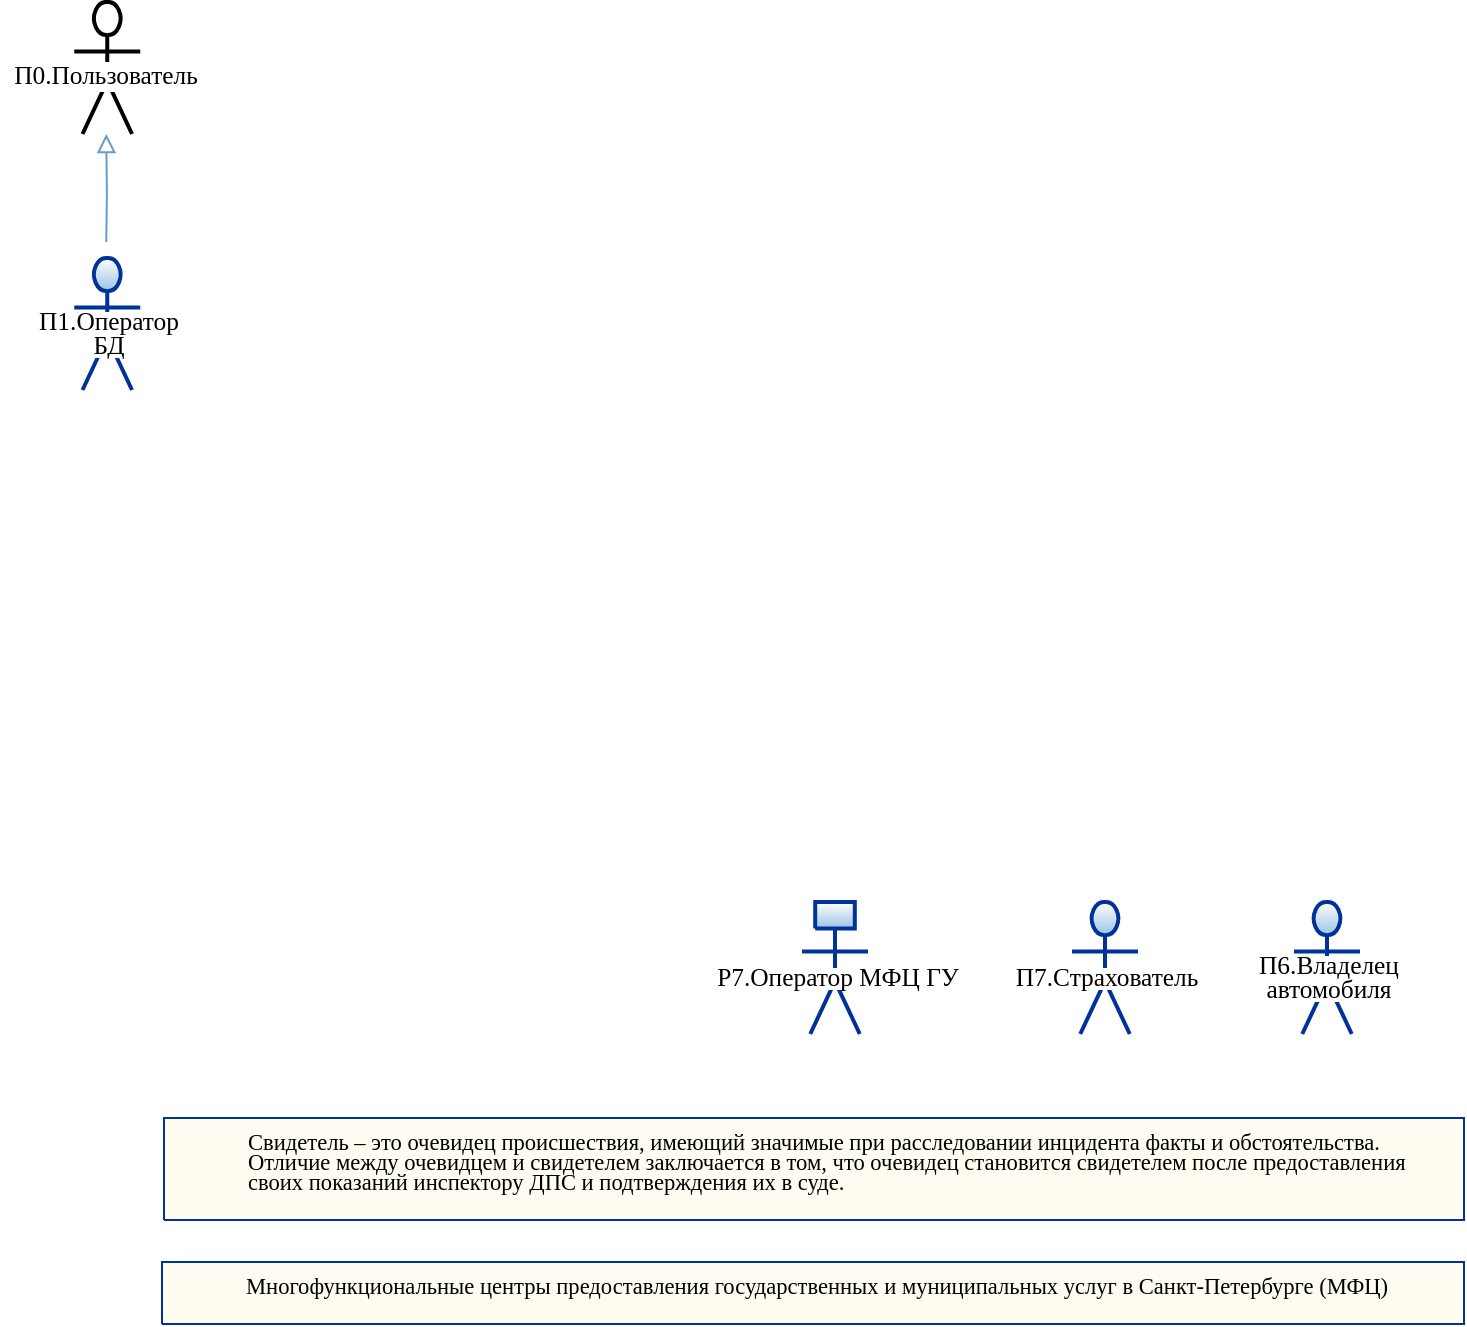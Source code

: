 <mxfile version="14.7.4" type="embed" pages="2"><diagram name="Роли" id="Роли"><mxGraphModel dx="793" dy="380" grid="1" gridSize="10" guides="1" tooltips="1" connect="1" arrows="1" fold="1" page="1" pageScale="1" pageWidth="827" pageHeight="1169" math="0" shadow="0"><root><mxCell id="0"/><mxCell id="1" value="Соединительная линия" parent="0"/><mxCell id="14" style="vsdxID=39;fillColor=#ffffff;gradientColor=none;shape=stencil(tZPdEoIgEIWfhksdhTHr2uo9mERlInFWSnv7oKUaKp2aqbv9+XY5coSwom94JwhNegN6LwZZmoawNaFUto0AaWxE2IawotIgatDHtsS844500UGf3IYR57LEjdDkjCnNrukWUQ472wKPpss4XyENHk9pnDEsvd/nszHio+wj0IYbqdugpzjUIrJHRZXitd+LrX4Qonsp/0yc/9i/qLPB48orqRQ6du9P+REqZHkcGKJkO+3dPJwm83Qow91dgN/GPxGymEGX+fziL/7OLzQEbjw5YYPnx2JL+NDY5gI=);strokeColor=#000000;strokeWidth=2;spacingTop=-3;spacingBottom=-3;spacingLeft=-3;spacingRight=-3;labelBackgroundColor=#FFFFFF;rounded=0;html=1;whiteSpace=wrap;" parent="1" vertex="1"><mxGeometry x="66.13" y="50" width="33" height="66" as="geometry"/></mxCell><mxCell id="15" value="&lt;div style=&quot;font-size: 1px&quot;&gt;&lt;p style=&quot;align:center;margin-left:0;margin-right:0;margin-top:0px;margin-bottom:0px;text-indent:0;valign:middle;direction:rtl;&quot;&gt;&lt;font style=&quot;font-size:12.7px;font-family:Tahoma;color:#000000;direction:ltr;letter-spacing:0px;line-height:120%;opacity:1&quot;&gt;П&lt;/font&gt;&lt;font style=&quot;font-size:12.7px;font-family:Tahoma;color:#000000;direction:ltr;letter-spacing:0px;line-height:120%;opacity:1&quot;&gt;0&lt;/font&gt;&lt;font style=&quot;font-size:12.7px;font-family:Tahoma;color:#000000;direction:ltr;letter-spacing:0px;line-height:120%;opacity:1&quot;&gt;.Пользователь&lt;br/&gt;&lt;/font&gt;&lt;/p&gt;&lt;/div&gt;" style="text;vsdxID=39;fillColor=none;gradientColor=none;strokeColor=none;strokeWidth=2;spacingTop=-3;spacingBottom=-3;spacingLeft=-3;spacingRight=-3;labelBackgroundColor=#FFFFFF;rounded=0;html=1;whiteSpace=wrap;verticalAlign=middle;align=center;;html=1;" parent="14" vertex="1"><mxGeometry x="-36.13" y="28.98" width="104.26" height="15.25" as="geometry"/></mxCell><mxCell id="18" style="vsdxID=43;fillColor=#ffffff;gradientColor=#9cc3e5;shape=stencil(tZPdEoIgEIWfhksdhTHr2uo9mERlInFWSnv7oKUaKp2aqbv9+XY5coSwom94JwhNegN6LwZZmoawNaFUto0AaWxE2IawotIgatDHtsS844500UGf3IYR57LEjdDkjCnNrukWUQ472wKPpss4XyENHk9pnDEsvd/nszHio+wj0IYbqdugpzjUIrJHRZXitd+LrX4Qonsp/0yc/9i/qLPB48orqRQ6du9P+REqZHkcGKJkO+3dPJwm83Qow91dgN/GPxGymEGX+fziL/7OLzQEbjw5YYPnx2JL+NDY5gI=);strokeColor=#003399;strokeWidth=2;spacingTop=-3;spacingBottom=-3;spacingLeft=-3;spacingRight=-3;labelBackgroundColor=#FFFFFF;rounded=0;html=1;whiteSpace=wrap;" parent="1" vertex="1"><mxGeometry x="66.13" y="178" width="33" height="66" as="geometry"/></mxCell><mxCell id="19" value="&lt;div style=&quot;font-size: 1px&quot;&gt;&lt;p style=&quot;margin-left: 0 ; margin-right: 0 ; margin-top: 0px ; margin-bottom: 0px ; text-indent: 0 ; direction: rtl&quot;&gt;&lt;font style=&quot;font-size: 12.7px ; font-family: &amp;#34;tahoma&amp;#34; ; color: #000000 ; direction: ltr ; letter-spacing: 0px ; line-height: 90% ; opacity: 1&quot;&gt;&lt;span style=&quot;font-size: 12.7px&quot;&gt;П1.Оператор БД&lt;/span&gt;&lt;br&gt;&lt;/font&gt;&lt;/p&gt;&lt;/div&gt;" style="text;vsdxID=43;fillColor=none;gradientColor=none;strokeColor=none;strokeWidth=2;spacingTop=-3;spacingBottom=-3;spacingLeft=-3;spacingRight=-3;labelBackgroundColor=#FFFFFF;rounded=0;html=1;whiteSpace=wrap;verticalAlign=middle;align=center;;html=1;" parent="18" vertex="1"><mxGeometry x="-14.87" y="26.57" width="64.95" height="22.87" as="geometry"/></mxCell><mxCell id="26" value="&lt;div style=&quot;font-size: 1px&quot;&gt;&lt;p style=&quot;align:left;margin-left:25;margin-right:0;margin-top:0px;margin-bottom:0px;text-indent:-25.4;valign:top;direction:ltr;&quot;&gt;&lt;ul style=&quot;margin: 0;list-style-type: disc&quot;&gt;&lt;font style=&quot;font-size:11.29px;font-family:Tahoma;color:#000000;direction:ltr;letter-spacing:0px;line-height:90%;opacity:1&quot;&gt;&lt;li&gt;Многофункциональные центры предоставления государственных и муниципальных услуг в Санкт-Петербурге (МФЦ)&lt;/font&gt;&lt;/li&gt;&lt;/ul&gt;&lt;/p&gt;&lt;/div&gt;" style="verticalAlign=top;align=left;vsdxID=53;fillColor=#fef7e2;gradientColor=none;fillOpacity=50;shape=stencil(nZBLDoAgDERP0z3SIyjew0SURgSD+Lu9kMZoXLhwN9O+tukAlrNpJg1SzDH4QW/URgNYgZTkjA4UkwJUgGXng+6DX1zLfmoymdXo17xh5zmRJ6Q42BWCfc2oJfdAr+Yv+AP9Cb7OJ3H/2JG1HNGz/84klThPVCc=);strokeColor=#003399;labelBackgroundColor=none;rounded=0;html=1;whiteSpace=wrap;" parent="1" vertex="1"><mxGeometry x="110" y="680" width="651" height="31" as="geometry"/></mxCell><mxCell id="27" style="vsdxID=57;fillColor=#ffffff;gradientColor=#9cc3e5;shape=stencil(nZLRDsIgDEW/pq+GleB8n/M/lowJEWFhOPXvheBUlozMvbX0tLnlFmg1iKbngGRw1lz4XbZOAD0CotSCW+l8BLQGWnXG8rM1N93GvG8CGaKrGcOER+xDElqQPJP0FFEl9Q962IxmSNxKpqgPvht2Uqn4QZ/60vrpTFru2LIA9g9ckDydyijwXZ3wqX2NkH3OiDI/OJXB1juc1ZC4MXPCB/Pb9E/xrmn9Ag==);strokeColor=#003399;strokeWidth=2;spacingTop=-3;spacingBottom=-3;spacingLeft=-3;spacingRight=-3;labelBackgroundColor=#FFFFFF;rounded=0;html=1;whiteSpace=wrap;" parent="1" vertex="1"><mxGeometry x="430" y="500" width="33" height="66" as="geometry"/></mxCell><mxCell id="28" value="&lt;div style=&quot;font-size: 1px&quot;&gt;&lt;p style=&quot;align:center;margin-left:0;margin-right:0;margin-top:0px;margin-bottom:0px;text-indent:0;valign:middle;direction:rtl;&quot;&gt;&lt;font style=&quot;font-size:12.7px;font-family:Tahoma;color:#000000;direction:ltr;letter-spacing:0px;line-height:90%;opacity:1&quot;&gt;Р7.Оператор МФЦ ГУ&lt;br/&gt;&lt;/font&gt;&lt;/p&gt;&lt;/div&gt;" style="text;vsdxID=57;fillColor=none;gradientColor=none;strokeColor=none;strokeWidth=2;spacingTop=-3;spacingBottom=-3;spacingLeft=-3;spacingRight=-3;labelBackgroundColor=#FFFFFF;rounded=0;html=1;whiteSpace=wrap;verticalAlign=middle;align=center;;html=1;" parent="27" vertex="1"><mxGeometry x="-46.29" y="32.28" width="127.79" height="11.44" as="geometry"/></mxCell><mxCell id="29" value="&lt;div style=&quot;font-size: 1px&quot;&gt;&lt;p style=&quot;align:left;margin-left:25;margin-right:0;margin-top:0px;margin-bottom:0px;text-indent:-25.4;valign:top;direction:ltr;&quot;&gt;&lt;ul style=&quot;margin: 0;list-style-type: disc&quot;&gt;&lt;font style=&quot;font-size:11.29px;font-family:Tahoma;color:#000000;direction:ltr;letter-spacing:0px;line-height:90%;opacity:1&quot;&gt;&lt;li&gt;Свидетель – это очевидец происшествия, имеющий значимые при расследовании инцидента факты и обстоятельства. Отличие между очевидцем и свидетелем заключается в том, что очевидец становится свидетелем после предоставления своих показаний инспектору ДПС и подтверждения их в суде.&lt;/font&gt;&lt;/li&gt;&lt;/ul&gt;&lt;/p&gt;&lt;/div&gt;" style="verticalAlign=top;align=left;vsdxID=59;fillColor=#fef7e2;gradientColor=none;fillOpacity=50;shape=stencil(nZBLDoAgDERP0z3SIyjew0SURgSD+Lu9kMZoXLhwN9O+tukAlrNpJg1SzDH4QW/URgNYgZTkjA4UkwJUgGXng+6DX1zLfmoymdXo17xh5zmRJ6Q42BWCfc2oJfdAr+Yv+AP9Cb7OJ3H/2JG1HNGz/84klThPVCc=);strokeColor=#003399;labelBackgroundColor=none;rounded=0;html=1;whiteSpace=wrap;" parent="1" vertex="1"><mxGeometry x="111" y="608" width="650" height="51" as="geometry"/></mxCell><mxCell id="34" style="vsdxID=64;fillColor=#ffffff;gradientColor=#9cc3e5;shape=stencil(tZPdEoIgEIWfhksdhTHr2uo9mERlInFWSnv7oKUaKp2aqbv9+XY5coSwom94JwhNegN6LwZZmoawNaFUto0AaWxE2IawotIgatDHtsS844500UGf3IYR57LEjdDkjCnNrukWUQ472wKPpss4XyENHk9pnDEsvd/nszHio+wj0IYbqdugpzjUIrJHRZXitd+LrX4Qonsp/0yc/9i/qLPB48orqRQ6du9P+REqZHkcGKJkO+3dPJwm83Qow91dgN/GPxGymEGX+fziL/7OLzQEbjw5YYPnx2JL+NDY5gI=);strokeColor=#003399;strokeWidth=2;spacingTop=-3;spacingBottom=-3;spacingLeft=-3;spacingRight=-3;labelBackgroundColor=#FFFFFF;rounded=0;html=1;whiteSpace=wrap;" parent="1" vertex="1"><mxGeometry x="565" y="500" width="33" height="66" as="geometry"/></mxCell><mxCell id="35" value="&lt;div style=&quot;font-size: 1px&quot;&gt;&lt;p style=&quot;align:center;margin-left:0;margin-right:0;margin-top:0px;margin-bottom:0px;text-indent:0;valign:middle;direction:rtl;&quot;&gt;&lt;font style=&quot;font-size:12.7px;font-family:Tahoma;color:#000000;direction:ltr;letter-spacing:0px;line-height:90%;opacity:1&quot;&gt;П7.Страхователь&lt;br/&gt;&lt;/font&gt;&lt;/p&gt;&lt;/div&gt;" style="text;vsdxID=64;fillColor=none;gradientColor=none;strokeColor=none;strokeWidth=2;spacingTop=-3;spacingBottom=-3;spacingLeft=-3;spacingRight=-3;labelBackgroundColor=#FFFFFF;rounded=0;html=1;whiteSpace=wrap;verticalAlign=middle;align=center;;html=1;" parent="34" vertex="1"><mxGeometry x="-33.94" y="32.28" width="103.1" height="11.44" as="geometry"/></mxCell><mxCell id="36" style="vsdxID=71;fillColor=#ffffff;gradientColor=#9cc3e5;shape=stencil(tZPdEoIgEIWfhksdhTHr2uo9mERlInFWSnv7oKUaKp2aqbv9+XY5coSwom94JwhNegN6LwZZmoawNaFUto0AaWxE2IawotIgatDHtsS844500UGf3IYR57LEjdDkjCnNrukWUQ472wKPpss4XyENHk9pnDEsvd/nszHio+wj0IYbqdugpzjUIrJHRZXitd+LrX4Qonsp/0yc/9i/qLPB48orqRQ6du9P+REqZHkcGKJkO+3dPJwm83Qow91dgN/GPxGymEGX+fziL/7OLzQEbjw5YYPnx2JL+NDY5gI=);strokeColor=#003399;strokeWidth=2;spacingTop=-3;spacingBottom=-3;spacingLeft=-3;spacingRight=-3;labelBackgroundColor=#FFFFFF;rounded=0;html=1;whiteSpace=wrap;" parent="1" vertex="1"><mxGeometry x="676" y="500" width="33" height="66" as="geometry"/></mxCell><mxCell id="37" value="&lt;div style=&quot;font-size: 1px&quot;&gt;&lt;p style=&quot;align:center;margin-left:0;margin-right:0;margin-top:0px;margin-bottom:0px;text-indent:0;valign:middle;direction:rtl;&quot;&gt;&lt;font style=&quot;font-size:12.7px;font-family:Tahoma;color:#000000;direction:ltr;letter-spacing:0px;line-height:90%;opacity:1&quot;&gt;П6.Владелец&lt;br/&gt;автомобиля&lt;br/&gt;&lt;/font&gt;&lt;/p&gt;&lt;/div&gt;" style="text;vsdxID=71;fillColor=none;gradientColor=none;strokeColor=none;strokeWidth=2;spacingTop=-3;spacingBottom=-3;spacingLeft=-3;spacingRight=-3;labelBackgroundColor=#FFFFFF;rounded=0;html=1;whiteSpace=wrap;verticalAlign=middle;align=center;;html=1;" parent="36" vertex="1"><mxGeometry x="-22.04" y="26.57" width="79.3" height="22.87" as="geometry"/></mxCell><mxCell id="53" value="&lt;div style=&quot;font-size: 1px&quot;&gt;&lt;p style=&quot;align:left;margin-left:0;margin-right:0;margin-top:0px;margin-bottom:0px;text-indent:0;valign:middle;direction:ltr;&quot;&gt;&lt;/p&gt;&lt;/div&gt;" style="vsdxID=46;edgeStyle=none;startArrow=none;endFill=0;endArrow=block;startSize=5;endSize=7;strokeColor=#6b9bc7;spacingTop=0;spacingBottom=0;spacingLeft=0;spacingRight=0;verticalAlign=middle;html=1;labelBackgroundColor=#FFFFFF;rounded=0;align=left;exitX=0.485;exitY=-0.121;exitDx=0;exitDy=0;exitPerimeter=0;entryX=0.485;entryY=1;entryDx=0;entryDy=0;entryPerimeter=0;" parent="1" source="18" target="14" edge="1"><mxGeometry relative="1" as="geometry"><mxPoint x="-1" as="offset"/><Array as="points"><mxPoint x="82.44" y="146.4"/></Array></mxGeometry></mxCell></root></mxGraphModel></diagram><diagram name="МИ ГЗПН" id="МИ_ГЗН"><mxGraphModel dx="793" dy="380" grid="1" gridSize="10" guides="1" tooltips="1" connect="1" arrows="1" fold="1" page="1" pageScale="1" pageWidth="827" pageHeight="1169" math="0" shadow="0"><root><mxCell id="0"/><mxCell id="1" value="Соединительная линия" parent="0"/><mxCell id="2" value="&lt;div style=&quot;font-size: 1px&quot;&gt;&lt;p style=&quot;align:left;margin-left:0;margin-right:0;margin-top:0px;margin-bottom:0px;text-indent:0;valign:top;direction:ltr;&quot;&gt;&lt;/p&gt;&lt;/div&gt;" style="verticalAlign=top;align=left;vsdxID=1;fillColor=#fef7e2;gradientColor=none;fillOpacity=50;shape=stencil(nZFLDsIwDERP4y0KyQKxLuUCnCAihliEpEpL+ZyetANS6YJFs7JnXmxpTKZqvW2YtGq7nC58F9d5MjvSWqLnLF2pyNRkqlPKfM7pFh36xhZSq1Fhhz/rgdbK5uNBXgxts9r+PjAYck39sPwBVMF6foYp9HugQeIE/ZqL4D/oQnC2vhRjPAhOQkC6U38eZ5FwClO/AQ==);strokeColor=#003399;labelBackgroundColor=none;rounded=1;html=1;whiteSpace=wrap;" parent="1" vertex="1"><mxGeometry x="133" y="48" width="590" height="532" as="geometry"/></mxCell><mxCell id="3" value="&lt;div style=&quot;font-size: 1px&quot;&gt;&lt;p style=&quot;align:center;margin-left:0;margin-right:0;margin-top:0px;margin-bottom:0px;text-indent:0;valign:middle;direction:ltr;&quot;&gt;&lt;font style=&quot;font-size:11.29px;font-family:Tahoma;color:#000000;direction:ltr;letter-spacing:0px;line-height:80%;opacity:1&quot;&gt;ВИ.1.01.Сформировать набор автомобильных номеров для читалки согласно заданному шаблону &lt;br/&gt;&lt;/font&gt;&lt;/p&gt;&lt;/div&gt;" style="verticalAlign=middle;align=center;vsdxID=2;fillColor=#f4f8fa;gradientColor=#c0cee2;shape=stencil(vVHLDsIgEPwajiQI6RfU+h8bu22JCGRB2/69kG1iazx58DazM/vIjjBtmiCi0CplCjecbZ8nYc5Ca+snJJsLEqYTph0C4Ujh4XvmEaqzont41gkL96naodXKrGF6YSfQtUi0OXXDVlqPfJNP6usotUhYbJIUMmQb/GGrAxpRljVycDBuc1hKM2LclX8/7H9nFfB+82Cd45T2+mcspcSRmu4F);strokeColor=#003399;spacingTop=4;spacingBottom=-1;labelBackgroundColor=none;rounded=0;html=1;whiteSpace=wrap;" parent="1" vertex="1"><mxGeometry x="148" y="94" width="140" height="74" as="geometry"/></mxCell><mxCell id="4" value="&lt;div style=&quot;font-size: 1px&quot;&gt;&lt;p style=&quot;align:center;margin-left:0;margin-right:0;margin-top:0px;margin-bottom:0px;text-indent:0;valign:middle;direction:ltr;&quot;&gt;&lt;font style=&quot;font-size:11.29px;font-family:Tahoma;color:#000000;direction:ltr;letter-spacing:0px;line-height:80%;opacity:1&quot;&gt;ВИ.1.02.Сформировать набор вариантов прочтения заданного набора номеров&lt;br/&gt;&lt;/font&gt;&lt;/p&gt;&lt;/div&gt;" style="verticalAlign=middle;align=center;vsdxID=3;fillColor=#f4f8fa;gradientColor=#c0cee2;shape=stencil(vVHLDsIgEPwajiQI6RfU+h8bu22JCGRB2/69kG1iazx58DazM/vIjjBtmiCi0CplCjecbZ8nYc5Ca+snJJsLEqYTph0C4Ujh4XvmEaqzont41gkL96naodXKrGF6YSfQtUi0OXXDVlqPfJNP6usotUhYbJIUMmQb/GGrAxpRljVycDBuc1hKM2LclX8/7H9nFfB+82Cd45T2+mcspcSRmu4F);strokeColor=#003399;spacingTop=1;spacingBottom=-1;labelBackgroundColor=none;rounded=0;html=1;whiteSpace=wrap;" parent="1" vertex="1"><mxGeometry x="347" y="294" width="140" height="74" as="geometry"/></mxCell><mxCell id="5" style="vsdxID=6;fillColor=#ffffff;gradientColor=#9cc3e5;shape=stencil(tZPdEoIgEIWfhksdhTHr2uo9mERlInFWSnv7oKUaKp2aqbv9+XY5coSwom94JwhNegN6LwZZmoawNaFUto0AaWxE2IawotIgatDHtsS844500UGf3IYR57LEjdDkjCnNrukWUQ472wKPpss4XyENHk9pnDEsvd/nszHio+wj0IYbqdugpzjUIrJHRZXitd+LrX4Qonsp/0yc/9i/qLPB48orqRQ6du9P+REqZHkcGKJkO+3dPJwm83Qow91dgN/GPxGymEGX+fziL/7OLzQEbjw5YYPnx2JL+NDY5gI=);strokeColor=#003399;strokeWidth=2;spacingTop=-3;spacingBottom=-3;spacingLeft=-3;spacingRight=-3;labelBackgroundColor=#FFFFFF;rounded=0;html=1;whiteSpace=wrap;" parent="1" vertex="1"><mxGeometry x="59" y="288" width="33" height="66" as="geometry"/></mxCell><mxCell id="6" value="&lt;div style=&quot;font-size: 1px&quot;&gt;&lt;p style=&quot;align:center;margin-left:0;margin-right:0;margin-top:0px;margin-bottom:0px;text-indent:0;valign:middle;direction:rtl;&quot;&gt;&lt;font style=&quot;font-size:12.7px;font-family:Tahoma;color:#000000;direction:ltr;letter-spacing:0px;line-height:90%;opacity:1&quot;&gt;П1.Оператор БД&lt;br/&gt;&lt;/font&gt;&lt;/p&gt;&lt;/div&gt;" style="text;vsdxID=6;fillColor=none;gradientColor=none;strokeColor=none;strokeWidth=2;spacingTop=-3;spacingBottom=-3;spacingLeft=-3;spacingRight=-3;labelBackgroundColor=#FFFFFF;rounded=0;html=1;whiteSpace=wrap;verticalAlign=middle;align=center;;html=1;" parent="5" vertex="1"><mxGeometry x="-32.3" y="32.28" width="99.82" height="11.44" as="geometry"/></mxCell><mxCell id="7" value="&lt;div style=&quot;font-size: 1px&quot;&gt;&lt;p style=&quot;align:center;margin-left:0;margin-right:0;margin-top:0px;margin-bottom:0px;text-indent:0;valign:middle;direction:ltr;&quot;&gt;&lt;font style=&quot;font-size:15.52px;font-family:Tahoma;color:#000000;direction:ltr;letter-spacing:0px;line-height:90%;opacity:1&quot;&gt;&lt;b&gt;Генератор записей прочтения номеров&lt;/b&gt;&lt;/font&gt;&lt;font style=&quot;font-size:15.52px;font-family:Tahoma;color:#000000;direction:ltr;letter-spacing:0px;line-height:90%;opacity:1&quot;&gt;&lt;br/&gt;&lt;/font&gt;&lt;/p&gt;&lt;/div&gt;" style="verticalAlign=middle;align=center;vsdxID=7;fillColor=none;gradientColor=none;shape=stencil(nZBLDoAgDERP0z3SIyjew0SURgSD+Lu9kMZoXLhwN9O+tukAlrNpJg1SzDH4QW/URgNYgZTkjA4UkwJUgGXng+6DX1zLfmoymdXo17xh5zmRJ6Q42BWCfc2oJfdAr+Yv+AP9Cb7OJ3H/2JG1HNGz/84klThPVCc=);strokeColor=none;labelBackgroundColor=none;rounded=0;html=1;whiteSpace=wrap;" parent="1" vertex="1"><mxGeometry x="133" y="63" width="590" height="24" as="geometry"/></mxCell><mxCell id="8" value="&lt;div style=&quot;font-size: 1px&quot;&gt;&lt;p style=&quot;align:center;margin-left:0;margin-right:0;margin-top:0px;margin-bottom:0px;text-indent:0;valign:middle;direction:ltr;&quot;&gt;&lt;font style=&quot;font-size:10.58px;font-family:Tahoma;color:#000000;direction:ltr;letter-spacing:0px;line-height:80%;opacity:1&quot;&gt;ВИ.1.02.01.Сформировать набор вариантов прочтения заданного набора российских номеров&lt;br/&gt;&lt;/font&gt;&lt;/p&gt;&lt;/div&gt;" style="verticalAlign=middle;align=center;vsdxID=8;fillColor=#f4f8fa;gradientColor=#c0cee2;shape=stencil(vVHLDsIgEPwajiQI6RfU+h8bu22JCGRB2/69kG1iazx58DazM/vIjjBtmiCi0CplCjecbZ8nYc5Ca+snJJsLEqYTph0C4Ujh4XvmEaqzont41gkL96naodXKrGF6YSfQtUi0OXXDVlqPfJNP6usotUhYbJIUMmQb/GGrAxpRljVycDBuc1hKM2LclX8/7H9nFfB+82Cd45T2+mcspcSRmu4F);strokeColor=#003399;spacingTop=4;spacingBottom=-1;labelBackgroundColor=none;rounded=0;html=1;whiteSpace=wrap;" parent="1" vertex="1"><mxGeometry x="149" y="174" width="140" height="74" as="geometry"/></mxCell><mxCell id="9" value="&lt;div style=&quot;font-size: 1px&quot;&gt;&lt;p style=&quot;align:center;margin-left:0;margin-right:0;margin-top:0px;margin-bottom:0px;text-indent:0;valign:middle;direction:ltr;&quot;&gt;&lt;font style=&quot;font-size:10.58px;font-family:Tahoma;color:#000000;direction:ltr;letter-spacing:0px;line-height:80%;opacity:1&quot;&gt;ВИ.1.02.0&lt;/font&gt;&lt;font style=&quot;font-size:10.58px;font-family:Tahoma;color:#000000;direction:ltr;letter-spacing:0px;line-height:80%;opacity:1&quot;&gt;2&lt;/font&gt;&lt;font style=&quot;font-size:10.58px;font-family:Tahoma;color:#000000;direction:ltr;letter-spacing:0px;line-height:80%;opacity:1&quot;&gt;.Сформировать набор вариантов прочтения заданного набора латвийских номеров&lt;br/&gt;&lt;/font&gt;&lt;/p&gt;&lt;/div&gt;" style="verticalAlign=middle;align=center;vsdxID=9;fillColor=#f4f8fa;gradientColor=#c0cee2;shape=stencil(vVHLDsIgEPwajiQI6RfU+h8bu22JCGRB2/69kG1iazx58DazM/vIjjBtmiCi0CplCjecbZ8nYc5Ca+snJJsLEqYTph0C4Ujh4XvmEaqzont41gkL96naodXKrGF6YSfQtUi0OXXDVlqPfJNP6usotUhYbJIUMmQb/GGrAxpRljVycDBuc1hKM2LclX8/7H9nFfB+82Cd45T2+mcspcSRmu4F);strokeColor=#003399;spacingTop=4;spacingBottom=-1;labelBackgroundColor=none;rounded=0;html=1;whiteSpace=wrap;" parent="1" vertex="1"><mxGeometry x="149" y="254" width="140" height="74" as="geometry"/></mxCell><mxCell id="10" value="&lt;div style=&quot;font-size: 1px&quot;&gt;&lt;p style=&quot;align:center;margin-left:0;margin-right:0;margin-top:0px;margin-bottom:0px;text-indent:0;valign:middle;direction:ltr;&quot;&gt;&lt;font style=&quot;font-size:10.58px;font-family:Tahoma;color:#000000;direction:ltr;letter-spacing:0px;line-height:80%;opacity:1&quot;&gt;ВИ.1.02.0&lt;/font&gt;&lt;font style=&quot;font-size:10.58px;font-family:Tahoma;color:#000000;direction:ltr;letter-spacing:0px;line-height:80%;opacity:1&quot;&gt;3&lt;/font&gt;&lt;font style=&quot;font-size:10.58px;font-family:Tahoma;color:#000000;direction:ltr;letter-spacing:0px;line-height:80%;opacity:1&quot;&gt;.Сформировать набор вариантов прочтения заданного набора литовских номеров&lt;br/&gt;&lt;/font&gt;&lt;/p&gt;&lt;/div&gt;" style="verticalAlign=middle;align=center;vsdxID=10;fillColor=#f4f8fa;gradientColor=#c0cee2;shape=stencil(vVHLDsIgEPwajiQI6RfU+h8bu22JCGRB2/69kG1iazx58DazM/vIjjBtmiCi0CplCjecbZ8nYc5Ca+snJJsLEqYTph0C4Ujh4XvmEaqzont41gkL96naodXKrGF6YSfQtUi0OXXDVlqPfJNP6usotUhYbJIUMmQb/GGrAxpRljVycDBuc1hKM2LclX8/7H9nFfB+82Cd45T2+mcspcSRmu4F);strokeColor=#003399;spacingTop=4;spacingBottom=-1;labelBackgroundColor=none;rounded=0;html=1;whiteSpace=wrap;" parent="1" vertex="1"><mxGeometry x="149" y="334" width="140" height="74" as="geometry"/></mxCell><mxCell id="11" value="&lt;div style=&quot;font-size: 1px&quot;&gt;&lt;p style=&quot;align:center;margin-left:0;margin-right:0;margin-top:0px;margin-bottom:0px;text-indent:0;valign:middle;direction:ltr;&quot;&gt;&lt;font style=&quot;font-size:10.58px;font-family:Tahoma;color:#000000;direction:ltr;letter-spacing:0px;line-height:80%;opacity:1&quot;&gt;ВИ.1.02.0&lt;/font&gt;&lt;font style=&quot;font-size:10.58px;font-family:Tahoma;color:#000000;direction:ltr;letter-spacing:0px;line-height:80%;opacity:1&quot;&gt;4&lt;/font&gt;&lt;font style=&quot;font-size:10.58px;font-family:Tahoma;color:#000000;direction:ltr;letter-spacing:0px;line-height:80%;opacity:1&quot;&gt;.Сформировать набор вариантов прочтения заданного набора эстонских номеров&lt;br/&gt;&lt;/font&gt;&lt;/p&gt;&lt;/div&gt;" style="verticalAlign=middle;align=center;vsdxID=11;fillColor=#f4f8fa;gradientColor=#c0cee2;shape=stencil(vVHLDsIgEPwajiQI6RfU+h8bu22JCGRB2/69kG1iazx58DazM/vIjjBtmiCi0CplCjecbZ8nYc5Ca+snJJsLEqYTph0C4Ujh4XvmEaqzont41gkL96naodXKrGF6YSfQtUi0OXXDVlqPfJNP6usotUhYbJIUMmQb/GGrAxpRljVycDBuc1hKM2LclX8/7H9nFfB+82Cd45T2+mcspcSRmu4F);strokeColor=#003399;spacingTop=4;spacingBottom=-1;labelBackgroundColor=none;rounded=0;html=1;whiteSpace=wrap;" parent="1" vertex="1"><mxGeometry x="149" y="414" width="140" height="74" as="geometry"/></mxCell><mxCell id="12" value="&lt;div style=&quot;font-size: 1px&quot;&gt;&lt;p style=&quot;align:center;margin-left:0;margin-right:0;margin-top:0px;margin-bottom:0px;text-indent:0;valign:middle;direction:ltr;&quot;&gt;&lt;font style=&quot;font-size:10.58px;font-family:Tahoma;color:#000000;direction:ltr;letter-spacing:0px;line-height:80%;opacity:1&quot;&gt;ВИ.1.02.0&lt;/font&gt;&lt;font style=&quot;font-size:10.58px;font-family:Tahoma;color:#000000;direction:ltr;letter-spacing:0px;line-height:80%;opacity:1&quot;&gt;5&lt;/font&gt;&lt;font style=&quot;font-size:10.58px;font-family:Tahoma;color:#000000;direction:ltr;letter-spacing:0px;line-height:80%;opacity:1&quot;&gt;.Сформировать набор вариантов прочтения заданного набора финских&lt;br/&gt;номеров&lt;br/&gt;&lt;/font&gt;&lt;/p&gt;&lt;/div&gt;" style="verticalAlign=middle;align=center;vsdxID=12;fillColor=#f4f8fa;gradientColor=#c0cee2;shape=stencil(vVHLDsIgEPwajiQI6RfU+h8bu22JCGRB2/69kG1iazx58DazM/vIjjBtmiCi0CplCjecbZ8nYc5Ca+snJJsLEqYTph0C4Ujh4XvmEaqzont41gkL96naodXKrGF6YSfQtUi0OXXDVlqPfJNP6usotUhYbJIUMmQb/GGrAxpRljVycDBuc1hKM2LclX8/7H9nFfB+82Cd45T2+mcspcSRmu4F);strokeColor=#003399;spacingTop=4;spacingBottom=-1;labelBackgroundColor=none;rounded=0;html=1;whiteSpace=wrap;" parent="1" vertex="1"><mxGeometry x="149" y="494" width="140" height="74" as="geometry"/></mxCell><mxCell id="13" value="&lt;div style=&quot;font-size: 1px&quot;&gt;&lt;p style=&quot;align:center;margin-left:0;margin-right:0;margin-top:0px;margin-bottom:0px;text-indent:0;valign:middle;direction:ltr;&quot;&gt;&lt;font style=&quot;font-size:10.58px;font-family:Tahoma;color:#000000;direction:ltr;letter-spacing:0px;line-height:80%;opacity:1&quot;&gt;ВИ.1.02.06.Варианты прочтения формировать на основании заданного справочника символов&lt;br/&gt;&lt;/font&gt;&lt;/p&gt;&lt;/div&gt;" style="verticalAlign=middle;align=center;vsdxID=23;fillColor=#f4f8fa;gradientColor=#c0cee2;shape=stencil(vVHLDsIgEPwajiQI6RfU+h8bu22JCGRB2/69kG1iazx58DazM/vIjjBtmiCi0CplCjecbZ8nYc5Ca+snJJsLEqYTph0C4Ujh4XvmEaqzont41gkL96naodXKrGF6YSfQtUi0OXXDVlqPfJNP6usotUhYbJIUMmQb/GGrAxpRljVycDBuc1hKM2LclX8/7H9nFfB+82Cd45T2+mcspcSRmu4F);strokeColor=#003399;spacingTop=1;spacingBottom=-1;labelBackgroundColor=none;rounded=0;html=1;whiteSpace=wrap;" parent="1" vertex="1"><mxGeometry x="462" y="191" width="140" height="74" as="geometry"/></mxCell><mxCell id="14" value="&lt;div style=&quot;font-size: 1px&quot;&gt;&lt;p style=&quot;align:center;margin-left:0;margin-right:0;margin-top:0px;margin-bottom:0px;text-indent:0;valign:middle;direction:ltr;&quot;&gt;&lt;font style=&quot;font-size:10.58px;font-family:Tahoma;color:#000000;direction:ltr;letter-spacing:0px;line-height:80%;opacity:1&quot;&gt;ВИ.1.02.07.Варианты прочтения формировать с приоритетом длинных кодов&lt;br/&gt;&lt;/font&gt;&lt;/p&gt;&lt;/div&gt;" style="verticalAlign=middle;align=center;vsdxID=24;fillColor=#f4f8fa;gradientColor=#c0cee2;shape=stencil(vVHLDsIgEPwajiQI6RfU+h8bu22JCGRB2/69kG1iazx58DazM/vIjjBtmiCi0CplCjecbZ8nYc5Ca+snJJsLEqYTph0C4Ujh4XvmEaqzont41gkL96naodXKrGF6YSfQtUi0OXXDVlqPfJNP6usotUhYbJIUMmQb/GGrAxpRljVycDBuc1hKM2LclX8/7H9nFfB+82Cd45T2+mcspcSRmu4F);strokeColor=#003399;spacingTop=4;spacingBottom=-1;labelBackgroundColor=none;rounded=0;html=1;whiteSpace=wrap;" parent="1" vertex="1"><mxGeometry x="572" y="254" width="140" height="74" as="geometry"/></mxCell><mxCell id="15" value="&lt;div style=&quot;font-size: 1px&quot;&gt;&lt;p style=&quot;margin-left: 0 ; margin-right: 0 ; margin-top: 0px ; margin-bottom: 0px ; text-indent: 0 ; direction: ltr&quot;&gt;&lt;font style=&quot;font-size: 10.58px ; font-family: &amp;#34;tahoma&amp;#34; ; color: #000000 ; direction: ltr ; letter-spacing: 0px ; line-height: 80% ; opacity: 1&quot;&gt;ВИ.1.02.08.Варианты прочтения кодов со спутниками формировать и со спутниками и без&lt;br&gt;&lt;/font&gt;&lt;/p&gt;&lt;/div&gt;" style="verticalAlign=middle;align=center;vsdxID=25;fillColor=#f4f8fa;gradientColor=#c0cee2;shape=stencil(vVHLDsIgEPwajiQI6RfU+h8bu22JCGRB2/69kG1iazx58DazM/vIjjBtmiCi0CplCjecbZ8nYc5Ca+snJJsLEqYTph0C4Ujh4XvmEaqzont41gkL96naodXKrGF6YSfQtUi0OXXDVlqPfJNP6usotUhYbJIUMmQb/GGrAxpRljVycDBuc1hKM2LclX8/7H9nFfB+82Cd45T2+mcspcSRmu4F);strokeColor=#003399;spacingTop=1;spacingBottom=-1;labelBackgroundColor=none;rounded=0;html=1;whiteSpace=wrap;" parent="1" vertex="1"><mxGeometry x="522" y="368" width="140" height="74" as="geometry"/></mxCell><mxCell id="16" style="vsdxID=18;edgeStyle=none;startArrow=none;endArrow=none;startSize=5;endSize=5;strokeColor=#5692c9;spacingTop=0;spacingBottom=0;spacingLeft=0;spacingRight=0;verticalAlign=middle;html=1;labelBackgroundColor=none;rounded=0;exitX=1;exitY=0.242;exitDx=0;exitDy=0;exitPerimeter=0;entryX=0.007;entryY=0.595;entryDx=0;entryDy=0;entryPerimeter=0;" parent="1" source="5" target="9" edge="1"><mxGeometry relative="1" as="geometry"><mxPoint x="-1" as="offset"/><Array as="points"/></mxGeometry></mxCell><mxCell id="17" style="vsdxID=4;edgeStyle=none;startArrow=none;endArrow=none;startSize=5;endSize=5;strokeColor=#5692c9;spacingTop=0;spacingBottom=0;spacingLeft=0;spacingRight=0;verticalAlign=middle;html=1;labelBackgroundColor=none;rounded=0;exitX=1;exitY=0.242;exitDx=0;exitDy=0;exitPerimeter=0;entryX=0.064;entryY=0.73;entryDx=0;entryDy=0;entryPerimeter=0;" parent="1" source="5" target="3" edge="1"><mxGeometry relative="1" as="geometry"><mxPoint y="-1" as="offset"/><Array as="points"/></mxGeometry></mxCell><mxCell id="18" style="vsdxID=5;edgeStyle=none;startArrow=none;endArrow=none;startSize=5;endSize=5;strokeColor=#5692c9;spacingTop=0;spacingBottom=0;spacingLeft=0;spacingRight=0;verticalAlign=middle;html=1;labelBackgroundColor=none;rounded=0;exitX=1;exitY=0.242;exitDx=0;exitDy=0;exitPerimeter=0;entryX=0;entryY=0.527;entryDx=0;entryDy=0;entryPerimeter=0;" parent="1" source="5" target="8" edge="1"><mxGeometry relative="1" as="geometry"><mxPoint y="-1" as="offset"/><Array as="points"/></mxGeometry></mxCell><mxCell id="19" value="&lt;div style=&quot;font-size: 1px&quot;&gt;&lt;p style=&quot;align:left;margin-left:0;margin-right:0;margin-top:0px;margin-bottom:0px;text-indent:0;valign:middle;direction:ltr;&quot;&gt;&lt;/p&gt;&lt;/div&gt;" style="vsdxID=13;edgeStyle=none;startArrow=none;endFill=0;endArrow=block;startSize=5;endSize=7;strokeColor=#6b9bc7;spacingTop=0;spacingBottom=0;spacingLeft=0;spacingRight=0;verticalAlign=middle;html=1;labelBackgroundColor=#FFFFFF;rounded=0;align=left;exitX=0.993;exitY=0.473;exitDx=0;exitDy=0;exitPerimeter=0;entryX=0;entryY=0.527;entryDx=0;entryDy=0;entryPerimeter=0;" parent="1" source="12" target="4" edge="1"><mxGeometry relative="1" as="geometry"><mxPoint as="offset"/><Array as="points"><mxPoint x="316.07" y="529"/><mxPoint x="316.07" y="333.59"/></Array></mxGeometry></mxCell><mxCell id="20" parent="1" vertex="1"><mxGeometry x="317" y="333" as="geometry"/></mxCell><mxCell id="21" value="&lt;div style=&quot;font-size: 1px&quot;&gt;&lt;p style=&quot;align:left;margin-left:0;margin-right:0;margin-top:0px;margin-bottom:0px;text-indent:0;valign:middle;direction:ltr;&quot;&gt;&lt;/p&gt;&lt;/div&gt;" style="vsdxID=14;edgeStyle=none;startArrow=none;endArrow=none;startSize=5;endSize=7;strokeColor=#6b9bc7;spacingTop=0;spacingBottom=0;spacingLeft=0;spacingRight=0;verticalAlign=middle;html=1;labelBackgroundColor=#FFFFFF;rounded=0;align=left;entryX=0.993;entryY=0.473;entryDx=0;entryDy=0;entryPerimeter=0;" parent="1" source="20" target="8" edge="1"><mxGeometry relative="1" as="geometry"><mxPoint y="-1" as="offset"/><Array as="points"><mxPoint x="317" y="208.41"/></Array></mxGeometry></mxCell><mxCell id="22" parent="1" vertex="1"><mxGeometry x="317" y="289" as="geometry"/></mxCell><mxCell id="23" value="&lt;div style=&quot;font-size: 1px&quot;&gt;&lt;p style=&quot;align:left;margin-left:0;margin-right:0;margin-top:0px;margin-bottom:0px;text-indent:0;valign:middle;direction:ltr;&quot;&gt;&lt;/p&gt;&lt;/div&gt;" style="vsdxID=15;edgeStyle=none;startArrow=none;endArrow=none;startSize=5;endSize=7;strokeColor=#6b9bc7;spacingTop=0;spacingBottom=0;spacingLeft=0;spacingRight=0;verticalAlign=middle;html=1;labelBackgroundColor=#FFFFFF;rounded=0;align=left;entryX=0.993;entryY=0.473;entryDx=0;entryDy=0;entryPerimeter=0;" parent="1" source="22" target="9" edge="1"><mxGeometry relative="1" as="geometry"><mxPoint x="-1" as="offset"/><Array as="points"/></mxGeometry></mxCell><mxCell id="24" value="&lt;div style=&quot;font-size: 1px&quot;&gt;&lt;p style=&quot;align:center;margin-left:0;margin-right:0;margin-top:0px;margin-bottom:0px;text-indent:0;valign:middle;direction:ltr;&quot;&gt;&lt;font style=&quot;font-size:11.29px;font-family:Calibri;color:#41729d;direction:ltr;letter-spacing:0px;line-height:120%;opacity:1&quot;&gt;&amp;lt;&amp;lt;&lt;/font&gt;&lt;font style=&quot;font-size:11.29px;font-family:Calibri;color:#41729d;direction:ltr;letter-spacing:0px;line-height:120%;opacity:1&quot;&gt;в&lt;/font&gt;&lt;font style=&quot;font-size:11.29px;font-family:Calibri;color:#41729d;direction:ltr;letter-spacing:0px;line-height:120%;opacity:1&quot;&gt;ключает&amp;gt;&lt;/font&gt;&lt;font style=&quot;font-size:11.29px;font-family:Calibri;color:#41729d;direction:ltr;letter-spacing:0px;line-height:120%;opacity:1&quot;&gt;&amp;gt;&lt;br/&gt;&lt;/font&gt;&lt;/p&gt;&lt;/div&gt;" style="vsdxID=30;edgeStyle=none;dashed=1;startArrow=open;endArrow=none;startSize=7;endSize=5;strokeColor=#5692c9;spacingTop=0;spacingBottom=0;spacingLeft=0;spacingRight=0;verticalAlign=middle;html=1;labelBackgroundColor=none;rounded=0;align=center;exitX=0.936;exitY=0.73;exitDx=0;exitDy=0;exitPerimeter=0;entryX=0.136;entryY=0.149;entryDx=0;entryDy=0;entryPerimeter=0;" parent="1" source="4" target="15" edge="1"><mxGeometry relative="1" as="geometry"><mxPoint x="-1" y="-1" as="offset"/><Array as="points"/></mxGeometry></mxCell><mxCell id="25" value="&lt;div style=&quot;font-size: 1px&quot;&gt;&lt;p style=&quot;align:center;margin-left:0;margin-right:0;margin-top:0px;margin-bottom:0px;text-indent:0;valign:middle;direction:ltr;&quot;&gt;&lt;font style=&quot;font-size:11.29px;font-family:Calibri;color:#41729d;direction:ltr;letter-spacing:0px;line-height:120%;opacity:1&quot;&gt;&amp;lt;&amp;lt;&lt;/font&gt;&lt;font style=&quot;font-size:11.29px;font-family:Calibri;color:#41729d;direction:ltr;letter-spacing:0px;line-height:120%;opacity:1&quot;&gt;в&lt;/font&gt;&lt;font style=&quot;font-size:11.29px;font-family:Calibri;color:#41729d;direction:ltr;letter-spacing:0px;line-height:120%;opacity:1&quot;&gt;ключает&amp;gt;&lt;/font&gt;&lt;font style=&quot;font-size:11.29px;font-family:Calibri;color:#41729d;direction:ltr;letter-spacing:0px;line-height:120%;opacity:1&quot;&gt;&amp;gt;&lt;br/&gt;&lt;/font&gt;&lt;/p&gt;&lt;/div&gt;" style="vsdxID=29;edgeStyle=none;dashed=1;startArrow=open;endArrow=none;startSize=7;endSize=5;strokeColor=#5692c9;spacingTop=0;spacingBottom=0;spacingLeft=0;spacingRight=0;verticalAlign=middle;html=1;labelBackgroundColor=none;rounded=0;align=center;exitX=0.857;exitY=0.149;exitDx=0;exitDy=0;exitPerimeter=0;entryX=0.343;entryY=0.973;entryDx=0;entryDy=0;entryPerimeter=0;" parent="1" source="4" target="13" edge="1"><mxGeometry relative="1" as="geometry"><mxPoint x="-1" as="offset"/><Array as="points"/></mxGeometry></mxCell><mxCell id="26" value="&lt;div style=&quot;font-size: 1px&quot;&gt;&lt;p style=&quot;align:center;margin-left:0;margin-right:0;margin-top:0px;margin-bottom:0px;text-indent:0;valign:middle;direction:ltr;&quot;&gt;&lt;font style=&quot;font-size:11.29px;font-family:Calibri;color:#41729d;direction:ltr;letter-spacing:0px;line-height:120%;opacity:1&quot;&gt;&amp;lt;&amp;lt;&lt;/font&gt;&lt;font style=&quot;font-size:11.29px;font-family:Calibri;color:#41729d;direction:ltr;letter-spacing:0px;line-height:120%;opacity:1&quot;&gt;в&lt;/font&gt;&lt;font style=&quot;font-size:11.29px;font-family:Calibri;color:#41729d;direction:ltr;letter-spacing:0px;line-height:120%;opacity:1&quot;&gt;ключает&amp;gt;&lt;/font&gt;&lt;font style=&quot;font-size:11.29px;font-family:Calibri;color:#41729d;direction:ltr;letter-spacing:0px;line-height:120%;opacity:1&quot;&gt;&amp;gt;&lt;br/&gt;&lt;/font&gt;&lt;/p&gt;&lt;/div&gt;" style="vsdxID=27;edgeStyle=none;dashed=1;startArrow=open;endArrow=none;startSize=7;endSize=5;strokeColor=#5692c9;spacingTop=0;spacingBottom=0;spacingLeft=0;spacingRight=0;verticalAlign=middle;html=1;labelBackgroundColor=none;rounded=0;align=center;exitX=0.993;exitY=0.473;exitDx=0;exitDy=0;exitPerimeter=0;entryX=0;entryY=0.527;entryDx=0;entryDy=0;entryPerimeter=0;" parent="1" source="4" target="14" edge="1"><mxGeometry relative="1" as="geometry"><mxPoint y="-1" as="offset"/><Array as="points"/></mxGeometry></mxCell><mxCell id="27" style="vsdxID=21;edgeStyle=none;startArrow=none;endArrow=none;startSize=5;endSize=5;strokeColor=#5692c9;spacingTop=0;spacingBottom=0;spacingLeft=0;spacingRight=0;verticalAlign=middle;html=1;labelBackgroundColor=none;rounded=0;exitX=1;exitY=0.242;exitDx=0;exitDy=0;exitPerimeter=0;entryX=0.05;entryY=0.27;entryDx=0;entryDy=0;entryPerimeter=0;" parent="1" source="5" target="12" edge="1"><mxGeometry relative="1" as="geometry"><mxPoint x="-1" y="-1" as="offset"/><Array as="points"/></mxGeometry></mxCell><mxCell id="28" style="vsdxID=20;edgeStyle=none;startArrow=none;endArrow=none;startSize=5;endSize=5;strokeColor=#5692c9;spacingTop=0;spacingBottom=0;spacingLeft=0;spacingRight=0;verticalAlign=middle;html=1;labelBackgroundColor=none;rounded=0;exitX=1;exitY=0.242;exitDx=0;exitDy=0;exitPerimeter=0;entryX=0.05;entryY=0.27;entryDx=0;entryDy=0;entryPerimeter=0;" parent="1" source="5" target="11" edge="1"><mxGeometry relative="1" as="geometry"><mxPoint as="offset"/><Array as="points"/></mxGeometry></mxCell><mxCell id="29" style="vsdxID=19;edgeStyle=none;startArrow=none;endArrow=none;startSize=5;endSize=5;strokeColor=#5692c9;spacingTop=0;spacingBottom=0;spacingLeft=0;spacingRight=0;verticalAlign=middle;html=1;labelBackgroundColor=none;rounded=0;exitX=1;exitY=0.242;exitDx=0;exitDy=0;exitPerimeter=0;entryX=0.136;entryY=0.149;entryDx=0;entryDy=0;entryPerimeter=0;" parent="1" source="5" target="10" edge="1"><mxGeometry relative="1" as="geometry"><mxPoint x="-1" y="-1" as="offset"/><Array as="points"/></mxGeometry></mxCell><mxCell id="30" parent="1" vertex="1"><mxGeometry x="316" y="449" as="geometry"/></mxCell><mxCell id="31" value="&lt;div style=&quot;font-size: 1px&quot;&gt;&lt;p style=&quot;align:left;margin-left:0;margin-right:0;margin-top:0px;margin-bottom:0px;text-indent:0;valign:middle;direction:ltr;&quot;&gt;&lt;/p&gt;&lt;/div&gt;" style="vsdxID=17;edgeStyle=none;startArrow=none;endArrow=none;startSize=5;endSize=7;strokeColor=#6b9bc7;spacingTop=0;spacingBottom=0;spacingLeft=0;spacingRight=0;verticalAlign=middle;html=1;labelBackgroundColor=#FFFFFF;rounded=0;align=left;entryX=0.993;entryY=0.473;entryDx=0;entryDy=0;entryPerimeter=0;" parent="1" source="30" target="11" edge="1"><mxGeometry relative="1" as="geometry"><mxPoint as="offset"/><Array as="points"/></mxGeometry></mxCell><mxCell id="32" parent="1" vertex="1"><mxGeometry x="317" y="369" as="geometry"/></mxCell><mxCell id="33" value="&lt;div style=&quot;font-size: 1px&quot;&gt;&lt;p style=&quot;align:left;margin-left:0;margin-right:0;margin-top:0px;margin-bottom:0px;text-indent:0;valign:middle;direction:ltr;&quot;&gt;&lt;/p&gt;&lt;/div&gt;" style="vsdxID=16;edgeStyle=none;startArrow=none;endArrow=none;startSize=5;endSize=7;strokeColor=#6b9bc7;spacingTop=0;spacingBottom=0;spacingLeft=0;spacingRight=0;verticalAlign=middle;html=1;labelBackgroundColor=#FFFFFF;rounded=0;align=left;entryX=0.993;entryY=0.473;entryDx=0;entryDy=0;entryPerimeter=0;" parent="1" source="32" target="10" edge="1"><mxGeometry relative="1" as="geometry"><mxPoint x="-1" as="offset"/><Array as="points"/></mxGeometry></mxCell></root></mxGraphModel></diagram></mxfile>
